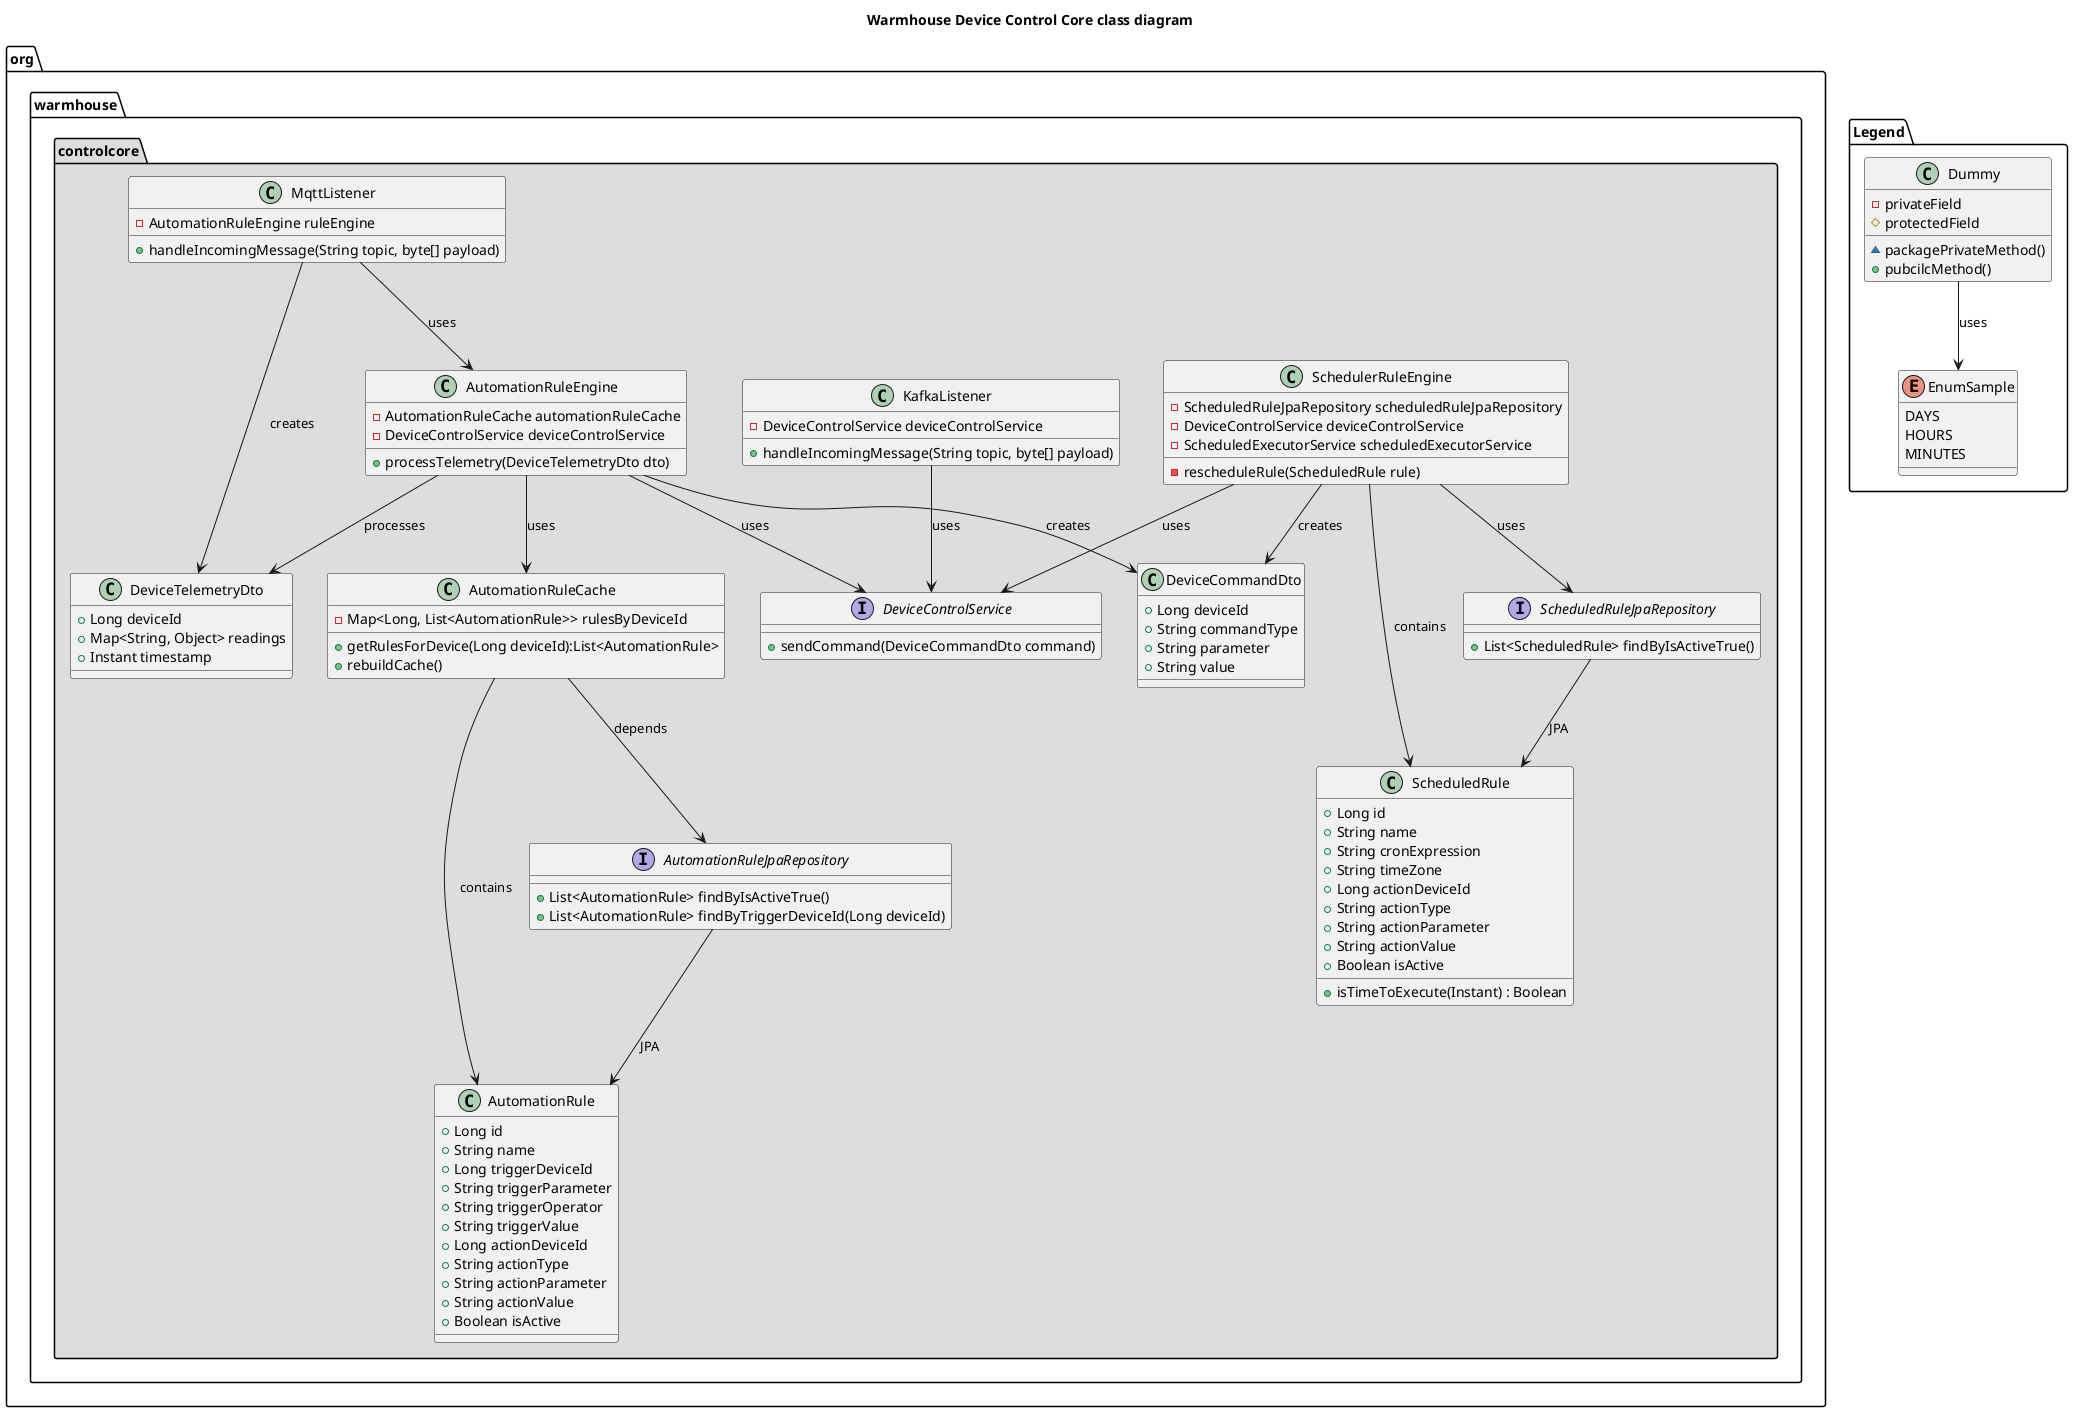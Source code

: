 @startuml
'https://plantuml.com/class-diagram

title "Warmhouse Device Control Core class diagram"

top to bottom direction
!pragma useVerticalIf on

package "org.warmhouse.controlcore" #DDDDDD {

  class AutomationRule {
    +Long id
    +String name
    +Long triggerDeviceId
    +String triggerParameter
    +String triggerOperator
    +String triggerValue
    +Long actionDeviceId
    +String actionType
    +String actionParameter
    +String actionValue
    +Boolean isActive
  }
  interface AutomationRuleJpaRepository {
    +List<AutomationRule> findByIsActiveTrue()
    +List<AutomationRule> findByTriggerDeviceId(Long deviceId)
  }
  class ScheduledRule {
    + Long id
    + String name
    + String cronExpression
    + String timeZone
    + Long actionDeviceId
    + String actionType
    + String actionParameter
    + String actionValue
    + Boolean isActive
    + isTimeToExecute(Instant) : Boolean
  }
  interface ScheduledRuleJpaRepository {
    +List<ScheduledRule> findByIsActiveTrue()
  }

  class AutomationRuleCache {
    -Map<Long, List<AutomationRule>> rulesByDeviceId
    +getRulesForDevice(Long deviceId):List<AutomationRule>
    +rebuildCache()
  }
  class DeviceTelemetryDto {
    +Long deviceId
    +Map<String, Object> readings
    +Instant timestamp
  }
  class DeviceCommandDto {
    +Long deviceId
    +String commandType
    +String parameter
    +String value
  }
  class AutomationRuleEngine {
    -AutomationRuleCache automationRuleCache
    -DeviceControlService deviceControlService
    +processTelemetry(DeviceTelemetryDto dto)
  }
  class SchedulerRuleEngine {
    -ScheduledRuleJpaRepository scheduledRuleJpaRepository
    -DeviceControlService deviceControlService
    -ScheduledExecutorService scheduledExecutorService
    -rescheduleRule(ScheduledRule rule)
  }
  interface DeviceControlService {
    +sendCommand(DeviceCommandDto command)
  }
  class MqttListener {
    -AutomationRuleEngine ruleEngine
    +handleIncomingMessage(String topic, byte[] payload)
  }

  class KafkaListener {
    -DeviceControlService deviceControlService
    +handleIncomingMessage(String topic, byte[] payload)
  }

  AutomationRuleJpaRepository --> AutomationRule : JPA

  AutomationRuleCache --> AutomationRuleJpaRepository : depends
  AutomationRuleCache --> AutomationRule : contains
  AutomationRuleEngine --> AutomationRuleCache : uses
  AutomationRuleEngine --> DeviceControlService : uses
  MqttListener --> AutomationRuleEngine : uses
  MqttListener --> DeviceTelemetryDto : creates
  KafkaListener --> DeviceControlService : uses
  AutomationRuleEngine --> DeviceTelemetryDto : processes
  AutomationRuleEngine --> DeviceCommandDto : creates

  ScheduledRuleJpaRepository --> ScheduledRule : JPA
  SchedulerRuleEngine --> ScheduledRuleJpaRepository : uses
  SchedulerRuleEngine --> DeviceControlService : uses
  SchedulerRuleEngine --> DeviceCommandDto : creates
  SchedulerRuleEngine --> ScheduledRule : contains

}


namespace Legend {
  class Dummy {
   -privateField
   #protectedField
   ~packagePrivateMethod()
   +pubcilcMethod()
  }

  enum EnumSample {
	  DAYS
	  HOURS
	  MINUTES
  }

  Dummy --> EnumSample : uses
}

@enduml
